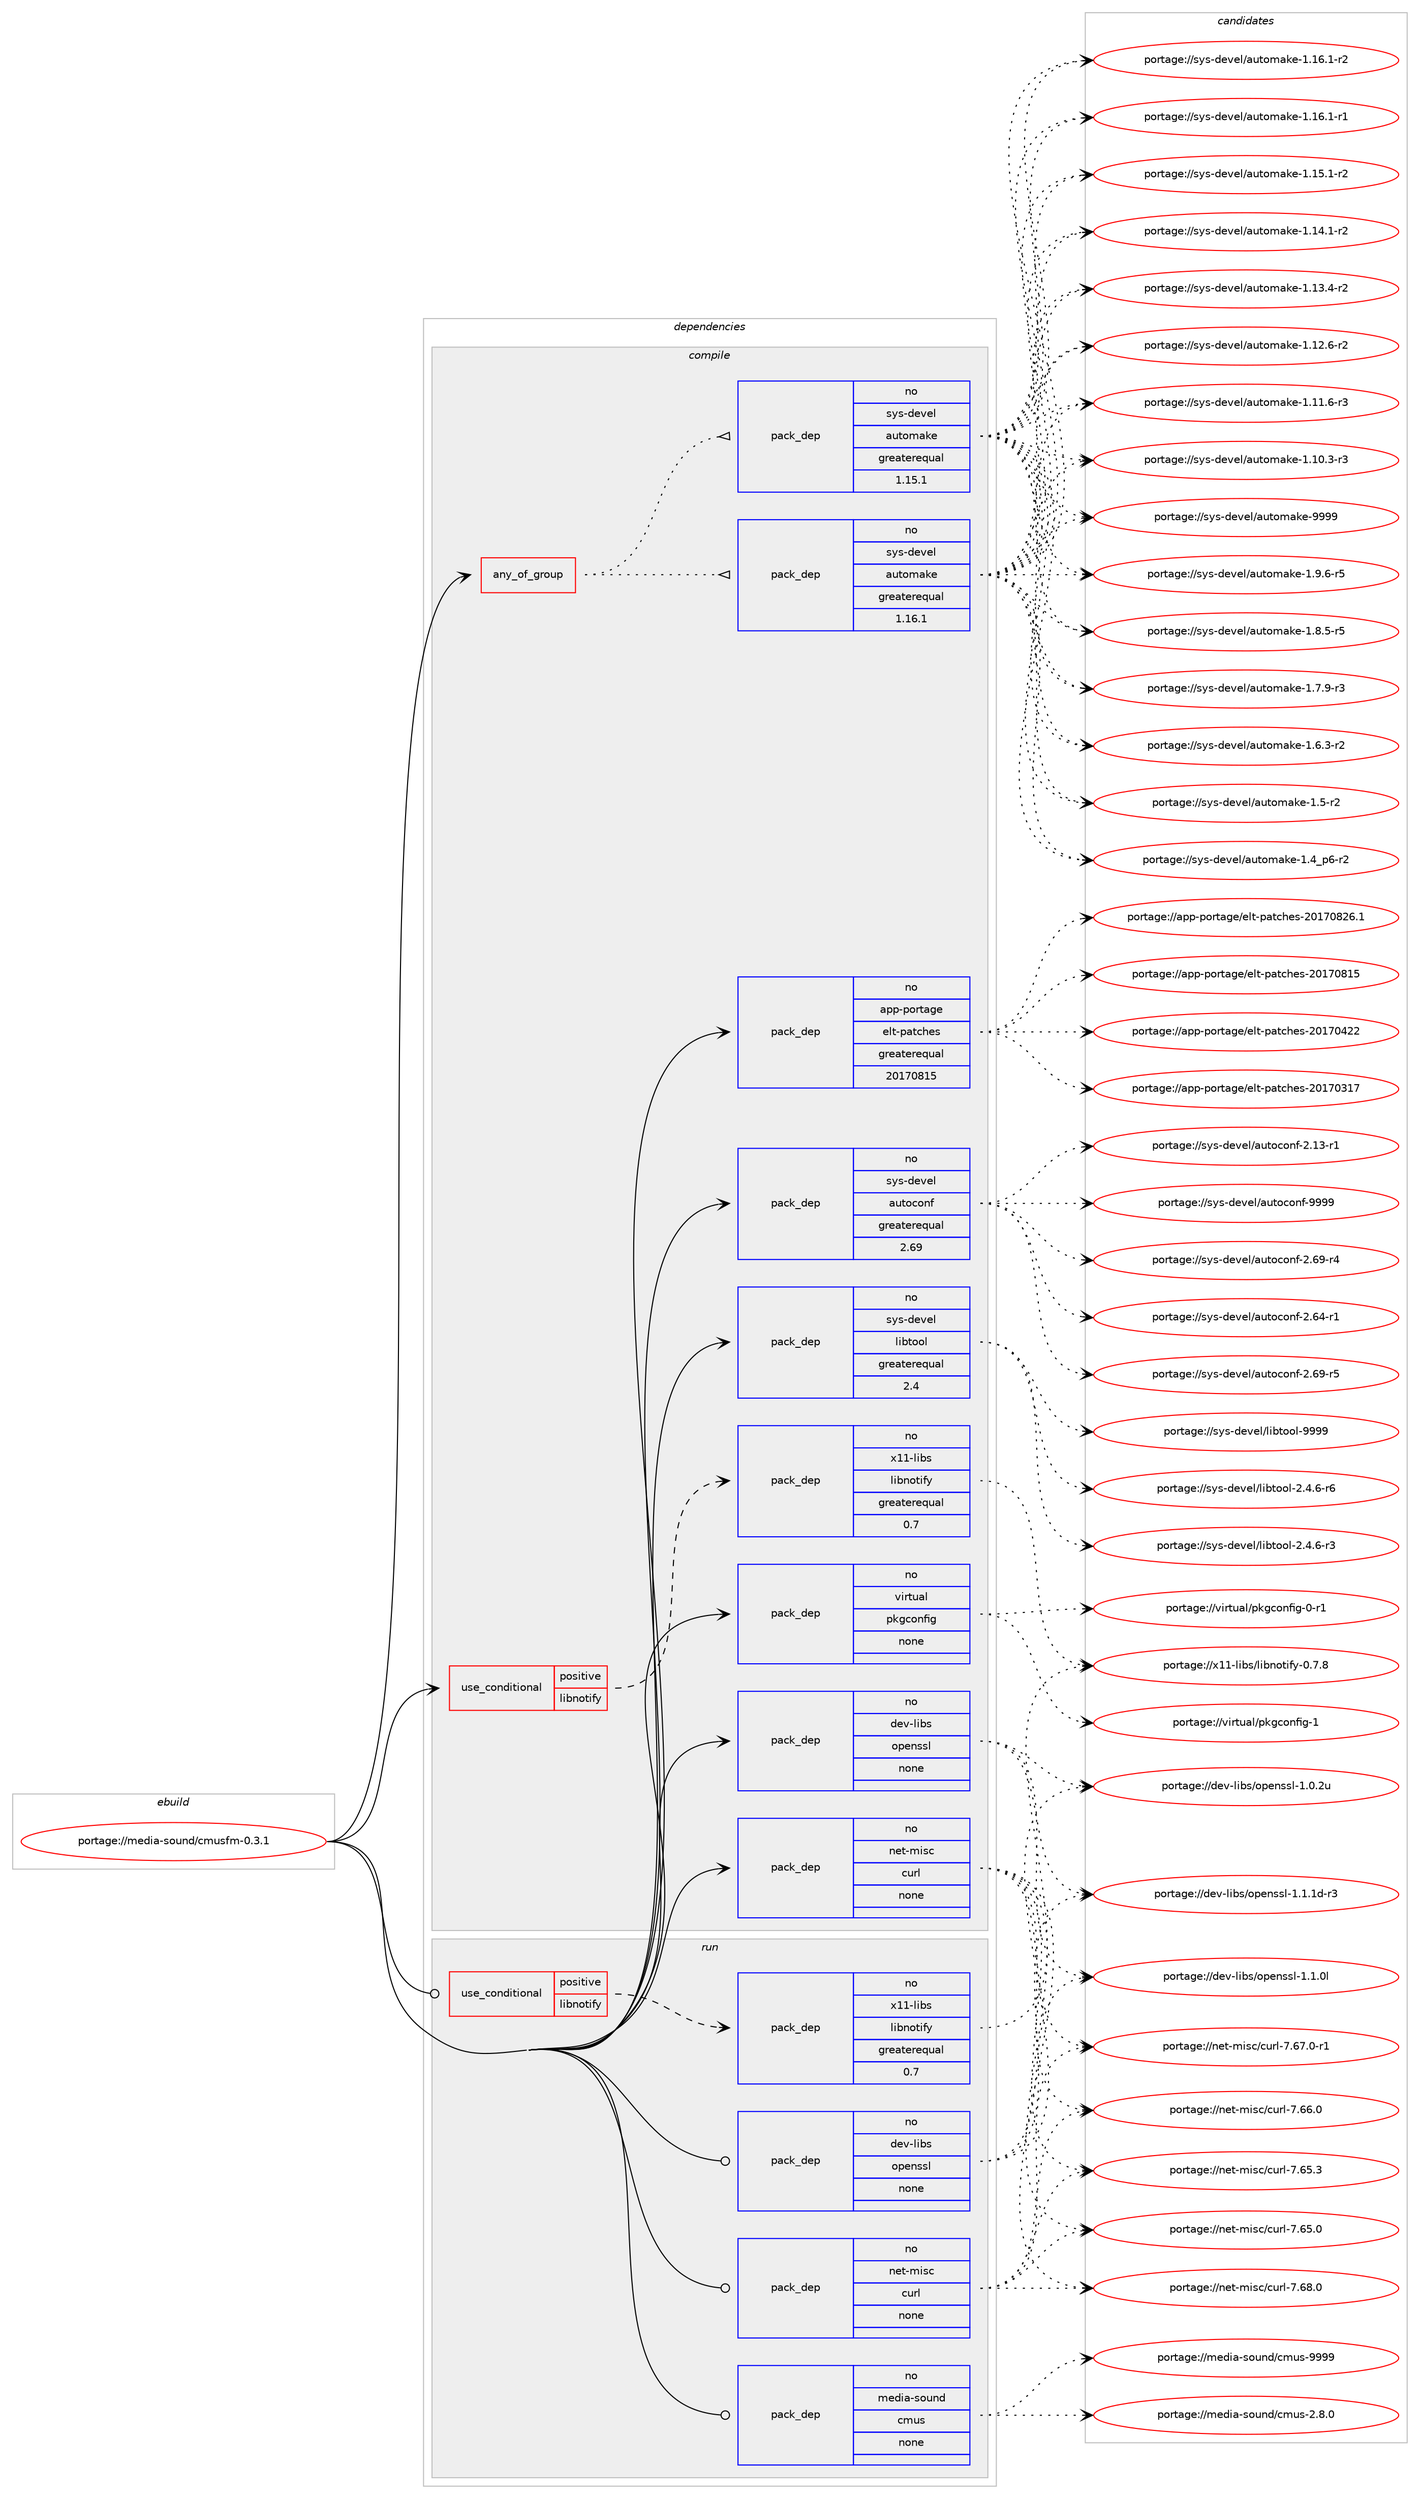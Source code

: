 digraph prolog {

# *************
# Graph options
# *************

newrank=true;
concentrate=true;
compound=true;
graph [rankdir=LR,fontname=Helvetica,fontsize=10,ranksep=1.5];#, ranksep=2.5, nodesep=0.2];
edge  [arrowhead=vee];
node  [fontname=Helvetica,fontsize=10];

# **********
# The ebuild
# **********

subgraph cluster_leftcol {
color=gray;
label=<<i>ebuild</i>>;
id [label="portage://media-sound/cmusfm-0.3.1", color=red, width=4, href="../media-sound/cmusfm-0.3.1.svg"];
}

# ****************
# The dependencies
# ****************

subgraph cluster_midcol {
color=gray;
label=<<i>dependencies</i>>;
subgraph cluster_compile {
fillcolor="#eeeeee";
style=filled;
label=<<i>compile</i>>;
subgraph any2836 {
dependency194721 [label=<<TABLE BORDER="0" CELLBORDER="1" CELLSPACING="0" CELLPADDING="4"><TR><TD CELLPADDING="10">any_of_group</TD></TR></TABLE>>, shape=none, color=red];subgraph pack147495 {
dependency194722 [label=<<TABLE BORDER="0" CELLBORDER="1" CELLSPACING="0" CELLPADDING="4" WIDTH="220"><TR><TD ROWSPAN="6" CELLPADDING="30">pack_dep</TD></TR><TR><TD WIDTH="110">no</TD></TR><TR><TD>sys-devel</TD></TR><TR><TD>automake</TD></TR><TR><TD>greaterequal</TD></TR><TR><TD>1.16.1</TD></TR></TABLE>>, shape=none, color=blue];
}
dependency194721:e -> dependency194722:w [weight=20,style="dotted",arrowhead="oinv"];
subgraph pack147496 {
dependency194723 [label=<<TABLE BORDER="0" CELLBORDER="1" CELLSPACING="0" CELLPADDING="4" WIDTH="220"><TR><TD ROWSPAN="6" CELLPADDING="30">pack_dep</TD></TR><TR><TD WIDTH="110">no</TD></TR><TR><TD>sys-devel</TD></TR><TR><TD>automake</TD></TR><TR><TD>greaterequal</TD></TR><TR><TD>1.15.1</TD></TR></TABLE>>, shape=none, color=blue];
}
dependency194721:e -> dependency194723:w [weight=20,style="dotted",arrowhead="oinv"];
}
id:e -> dependency194721:w [weight=20,style="solid",arrowhead="vee"];
subgraph cond44240 {
dependency194724 [label=<<TABLE BORDER="0" CELLBORDER="1" CELLSPACING="0" CELLPADDING="4"><TR><TD ROWSPAN="3" CELLPADDING="10">use_conditional</TD></TR><TR><TD>positive</TD></TR><TR><TD>libnotify</TD></TR></TABLE>>, shape=none, color=red];
subgraph pack147497 {
dependency194725 [label=<<TABLE BORDER="0" CELLBORDER="1" CELLSPACING="0" CELLPADDING="4" WIDTH="220"><TR><TD ROWSPAN="6" CELLPADDING="30">pack_dep</TD></TR><TR><TD WIDTH="110">no</TD></TR><TR><TD>x11-libs</TD></TR><TR><TD>libnotify</TD></TR><TR><TD>greaterequal</TD></TR><TR><TD>0.7</TD></TR></TABLE>>, shape=none, color=blue];
}
dependency194724:e -> dependency194725:w [weight=20,style="dashed",arrowhead="vee"];
}
id:e -> dependency194724:w [weight=20,style="solid",arrowhead="vee"];
subgraph pack147498 {
dependency194726 [label=<<TABLE BORDER="0" CELLBORDER="1" CELLSPACING="0" CELLPADDING="4" WIDTH="220"><TR><TD ROWSPAN="6" CELLPADDING="30">pack_dep</TD></TR><TR><TD WIDTH="110">no</TD></TR><TR><TD>app-portage</TD></TR><TR><TD>elt-patches</TD></TR><TR><TD>greaterequal</TD></TR><TR><TD>20170815</TD></TR></TABLE>>, shape=none, color=blue];
}
id:e -> dependency194726:w [weight=20,style="solid",arrowhead="vee"];
subgraph pack147499 {
dependency194727 [label=<<TABLE BORDER="0" CELLBORDER="1" CELLSPACING="0" CELLPADDING="4" WIDTH="220"><TR><TD ROWSPAN="6" CELLPADDING="30">pack_dep</TD></TR><TR><TD WIDTH="110">no</TD></TR><TR><TD>dev-libs</TD></TR><TR><TD>openssl</TD></TR><TR><TD>none</TD></TR><TR><TD></TD></TR></TABLE>>, shape=none, color=blue];
}
id:e -> dependency194727:w [weight=20,style="solid",arrowhead="vee"];
subgraph pack147500 {
dependency194728 [label=<<TABLE BORDER="0" CELLBORDER="1" CELLSPACING="0" CELLPADDING="4" WIDTH="220"><TR><TD ROWSPAN="6" CELLPADDING="30">pack_dep</TD></TR><TR><TD WIDTH="110">no</TD></TR><TR><TD>net-misc</TD></TR><TR><TD>curl</TD></TR><TR><TD>none</TD></TR><TR><TD></TD></TR></TABLE>>, shape=none, color=blue];
}
id:e -> dependency194728:w [weight=20,style="solid",arrowhead="vee"];
subgraph pack147501 {
dependency194729 [label=<<TABLE BORDER="0" CELLBORDER="1" CELLSPACING="0" CELLPADDING="4" WIDTH="220"><TR><TD ROWSPAN="6" CELLPADDING="30">pack_dep</TD></TR><TR><TD WIDTH="110">no</TD></TR><TR><TD>sys-devel</TD></TR><TR><TD>autoconf</TD></TR><TR><TD>greaterequal</TD></TR><TR><TD>2.69</TD></TR></TABLE>>, shape=none, color=blue];
}
id:e -> dependency194729:w [weight=20,style="solid",arrowhead="vee"];
subgraph pack147502 {
dependency194730 [label=<<TABLE BORDER="0" CELLBORDER="1" CELLSPACING="0" CELLPADDING="4" WIDTH="220"><TR><TD ROWSPAN="6" CELLPADDING="30">pack_dep</TD></TR><TR><TD WIDTH="110">no</TD></TR><TR><TD>sys-devel</TD></TR><TR><TD>libtool</TD></TR><TR><TD>greaterequal</TD></TR><TR><TD>2.4</TD></TR></TABLE>>, shape=none, color=blue];
}
id:e -> dependency194730:w [weight=20,style="solid",arrowhead="vee"];
subgraph pack147503 {
dependency194731 [label=<<TABLE BORDER="0" CELLBORDER="1" CELLSPACING="0" CELLPADDING="4" WIDTH="220"><TR><TD ROWSPAN="6" CELLPADDING="30">pack_dep</TD></TR><TR><TD WIDTH="110">no</TD></TR><TR><TD>virtual</TD></TR><TR><TD>pkgconfig</TD></TR><TR><TD>none</TD></TR><TR><TD></TD></TR></TABLE>>, shape=none, color=blue];
}
id:e -> dependency194731:w [weight=20,style="solid",arrowhead="vee"];
}
subgraph cluster_compileandrun {
fillcolor="#eeeeee";
style=filled;
label=<<i>compile and run</i>>;
}
subgraph cluster_run {
fillcolor="#eeeeee";
style=filled;
label=<<i>run</i>>;
subgraph cond44241 {
dependency194732 [label=<<TABLE BORDER="0" CELLBORDER="1" CELLSPACING="0" CELLPADDING="4"><TR><TD ROWSPAN="3" CELLPADDING="10">use_conditional</TD></TR><TR><TD>positive</TD></TR><TR><TD>libnotify</TD></TR></TABLE>>, shape=none, color=red];
subgraph pack147504 {
dependency194733 [label=<<TABLE BORDER="0" CELLBORDER="1" CELLSPACING="0" CELLPADDING="4" WIDTH="220"><TR><TD ROWSPAN="6" CELLPADDING="30">pack_dep</TD></TR><TR><TD WIDTH="110">no</TD></TR><TR><TD>x11-libs</TD></TR><TR><TD>libnotify</TD></TR><TR><TD>greaterequal</TD></TR><TR><TD>0.7</TD></TR></TABLE>>, shape=none, color=blue];
}
dependency194732:e -> dependency194733:w [weight=20,style="dashed",arrowhead="vee"];
}
id:e -> dependency194732:w [weight=20,style="solid",arrowhead="odot"];
subgraph pack147505 {
dependency194734 [label=<<TABLE BORDER="0" CELLBORDER="1" CELLSPACING="0" CELLPADDING="4" WIDTH="220"><TR><TD ROWSPAN="6" CELLPADDING="30">pack_dep</TD></TR><TR><TD WIDTH="110">no</TD></TR><TR><TD>dev-libs</TD></TR><TR><TD>openssl</TD></TR><TR><TD>none</TD></TR><TR><TD></TD></TR></TABLE>>, shape=none, color=blue];
}
id:e -> dependency194734:w [weight=20,style="solid",arrowhead="odot"];
subgraph pack147506 {
dependency194735 [label=<<TABLE BORDER="0" CELLBORDER="1" CELLSPACING="0" CELLPADDING="4" WIDTH="220"><TR><TD ROWSPAN="6" CELLPADDING="30">pack_dep</TD></TR><TR><TD WIDTH="110">no</TD></TR><TR><TD>media-sound</TD></TR><TR><TD>cmus</TD></TR><TR><TD>none</TD></TR><TR><TD></TD></TR></TABLE>>, shape=none, color=blue];
}
id:e -> dependency194735:w [weight=20,style="solid",arrowhead="odot"];
subgraph pack147507 {
dependency194736 [label=<<TABLE BORDER="0" CELLBORDER="1" CELLSPACING="0" CELLPADDING="4" WIDTH="220"><TR><TD ROWSPAN="6" CELLPADDING="30">pack_dep</TD></TR><TR><TD WIDTH="110">no</TD></TR><TR><TD>net-misc</TD></TR><TR><TD>curl</TD></TR><TR><TD>none</TD></TR><TR><TD></TD></TR></TABLE>>, shape=none, color=blue];
}
id:e -> dependency194736:w [weight=20,style="solid",arrowhead="odot"];
}
}

# **************
# The candidates
# **************

subgraph cluster_choices {
rank=same;
color=gray;
label=<<i>candidates</i>>;

subgraph choice147495 {
color=black;
nodesep=1;
choice115121115451001011181011084797117116111109971071014557575757 [label="portage://sys-devel/automake-9999", color=red, width=4,href="../sys-devel/automake-9999.svg"];
choice115121115451001011181011084797117116111109971071014549465746544511453 [label="portage://sys-devel/automake-1.9.6-r5", color=red, width=4,href="../sys-devel/automake-1.9.6-r5.svg"];
choice115121115451001011181011084797117116111109971071014549465646534511453 [label="portage://sys-devel/automake-1.8.5-r5", color=red, width=4,href="../sys-devel/automake-1.8.5-r5.svg"];
choice115121115451001011181011084797117116111109971071014549465546574511451 [label="portage://sys-devel/automake-1.7.9-r3", color=red, width=4,href="../sys-devel/automake-1.7.9-r3.svg"];
choice115121115451001011181011084797117116111109971071014549465446514511450 [label="portage://sys-devel/automake-1.6.3-r2", color=red, width=4,href="../sys-devel/automake-1.6.3-r2.svg"];
choice11512111545100101118101108479711711611110997107101454946534511450 [label="portage://sys-devel/automake-1.5-r2", color=red, width=4,href="../sys-devel/automake-1.5-r2.svg"];
choice115121115451001011181011084797117116111109971071014549465295112544511450 [label="portage://sys-devel/automake-1.4_p6-r2", color=red, width=4,href="../sys-devel/automake-1.4_p6-r2.svg"];
choice11512111545100101118101108479711711611110997107101454946495446494511450 [label="portage://sys-devel/automake-1.16.1-r2", color=red, width=4,href="../sys-devel/automake-1.16.1-r2.svg"];
choice11512111545100101118101108479711711611110997107101454946495446494511449 [label="portage://sys-devel/automake-1.16.1-r1", color=red, width=4,href="../sys-devel/automake-1.16.1-r1.svg"];
choice11512111545100101118101108479711711611110997107101454946495346494511450 [label="portage://sys-devel/automake-1.15.1-r2", color=red, width=4,href="../sys-devel/automake-1.15.1-r2.svg"];
choice11512111545100101118101108479711711611110997107101454946495246494511450 [label="portage://sys-devel/automake-1.14.1-r2", color=red, width=4,href="../sys-devel/automake-1.14.1-r2.svg"];
choice11512111545100101118101108479711711611110997107101454946495146524511450 [label="portage://sys-devel/automake-1.13.4-r2", color=red, width=4,href="../sys-devel/automake-1.13.4-r2.svg"];
choice11512111545100101118101108479711711611110997107101454946495046544511450 [label="portage://sys-devel/automake-1.12.6-r2", color=red, width=4,href="../sys-devel/automake-1.12.6-r2.svg"];
choice11512111545100101118101108479711711611110997107101454946494946544511451 [label="portage://sys-devel/automake-1.11.6-r3", color=red, width=4,href="../sys-devel/automake-1.11.6-r3.svg"];
choice11512111545100101118101108479711711611110997107101454946494846514511451 [label="portage://sys-devel/automake-1.10.3-r3", color=red, width=4,href="../sys-devel/automake-1.10.3-r3.svg"];
dependency194722:e -> choice115121115451001011181011084797117116111109971071014557575757:w [style=dotted,weight="100"];
dependency194722:e -> choice115121115451001011181011084797117116111109971071014549465746544511453:w [style=dotted,weight="100"];
dependency194722:e -> choice115121115451001011181011084797117116111109971071014549465646534511453:w [style=dotted,weight="100"];
dependency194722:e -> choice115121115451001011181011084797117116111109971071014549465546574511451:w [style=dotted,weight="100"];
dependency194722:e -> choice115121115451001011181011084797117116111109971071014549465446514511450:w [style=dotted,weight="100"];
dependency194722:e -> choice11512111545100101118101108479711711611110997107101454946534511450:w [style=dotted,weight="100"];
dependency194722:e -> choice115121115451001011181011084797117116111109971071014549465295112544511450:w [style=dotted,weight="100"];
dependency194722:e -> choice11512111545100101118101108479711711611110997107101454946495446494511450:w [style=dotted,weight="100"];
dependency194722:e -> choice11512111545100101118101108479711711611110997107101454946495446494511449:w [style=dotted,weight="100"];
dependency194722:e -> choice11512111545100101118101108479711711611110997107101454946495346494511450:w [style=dotted,weight="100"];
dependency194722:e -> choice11512111545100101118101108479711711611110997107101454946495246494511450:w [style=dotted,weight="100"];
dependency194722:e -> choice11512111545100101118101108479711711611110997107101454946495146524511450:w [style=dotted,weight="100"];
dependency194722:e -> choice11512111545100101118101108479711711611110997107101454946495046544511450:w [style=dotted,weight="100"];
dependency194722:e -> choice11512111545100101118101108479711711611110997107101454946494946544511451:w [style=dotted,weight="100"];
dependency194722:e -> choice11512111545100101118101108479711711611110997107101454946494846514511451:w [style=dotted,weight="100"];
}
subgraph choice147496 {
color=black;
nodesep=1;
choice115121115451001011181011084797117116111109971071014557575757 [label="portage://sys-devel/automake-9999", color=red, width=4,href="../sys-devel/automake-9999.svg"];
choice115121115451001011181011084797117116111109971071014549465746544511453 [label="portage://sys-devel/automake-1.9.6-r5", color=red, width=4,href="../sys-devel/automake-1.9.6-r5.svg"];
choice115121115451001011181011084797117116111109971071014549465646534511453 [label="portage://sys-devel/automake-1.8.5-r5", color=red, width=4,href="../sys-devel/automake-1.8.5-r5.svg"];
choice115121115451001011181011084797117116111109971071014549465546574511451 [label="portage://sys-devel/automake-1.7.9-r3", color=red, width=4,href="../sys-devel/automake-1.7.9-r3.svg"];
choice115121115451001011181011084797117116111109971071014549465446514511450 [label="portage://sys-devel/automake-1.6.3-r2", color=red, width=4,href="../sys-devel/automake-1.6.3-r2.svg"];
choice11512111545100101118101108479711711611110997107101454946534511450 [label="portage://sys-devel/automake-1.5-r2", color=red, width=4,href="../sys-devel/automake-1.5-r2.svg"];
choice115121115451001011181011084797117116111109971071014549465295112544511450 [label="portage://sys-devel/automake-1.4_p6-r2", color=red, width=4,href="../sys-devel/automake-1.4_p6-r2.svg"];
choice11512111545100101118101108479711711611110997107101454946495446494511450 [label="portage://sys-devel/automake-1.16.1-r2", color=red, width=4,href="../sys-devel/automake-1.16.1-r2.svg"];
choice11512111545100101118101108479711711611110997107101454946495446494511449 [label="portage://sys-devel/automake-1.16.1-r1", color=red, width=4,href="../sys-devel/automake-1.16.1-r1.svg"];
choice11512111545100101118101108479711711611110997107101454946495346494511450 [label="portage://sys-devel/automake-1.15.1-r2", color=red, width=4,href="../sys-devel/automake-1.15.1-r2.svg"];
choice11512111545100101118101108479711711611110997107101454946495246494511450 [label="portage://sys-devel/automake-1.14.1-r2", color=red, width=4,href="../sys-devel/automake-1.14.1-r2.svg"];
choice11512111545100101118101108479711711611110997107101454946495146524511450 [label="portage://sys-devel/automake-1.13.4-r2", color=red, width=4,href="../sys-devel/automake-1.13.4-r2.svg"];
choice11512111545100101118101108479711711611110997107101454946495046544511450 [label="portage://sys-devel/automake-1.12.6-r2", color=red, width=4,href="../sys-devel/automake-1.12.6-r2.svg"];
choice11512111545100101118101108479711711611110997107101454946494946544511451 [label="portage://sys-devel/automake-1.11.6-r3", color=red, width=4,href="../sys-devel/automake-1.11.6-r3.svg"];
choice11512111545100101118101108479711711611110997107101454946494846514511451 [label="portage://sys-devel/automake-1.10.3-r3", color=red, width=4,href="../sys-devel/automake-1.10.3-r3.svg"];
dependency194723:e -> choice115121115451001011181011084797117116111109971071014557575757:w [style=dotted,weight="100"];
dependency194723:e -> choice115121115451001011181011084797117116111109971071014549465746544511453:w [style=dotted,weight="100"];
dependency194723:e -> choice115121115451001011181011084797117116111109971071014549465646534511453:w [style=dotted,weight="100"];
dependency194723:e -> choice115121115451001011181011084797117116111109971071014549465546574511451:w [style=dotted,weight="100"];
dependency194723:e -> choice115121115451001011181011084797117116111109971071014549465446514511450:w [style=dotted,weight="100"];
dependency194723:e -> choice11512111545100101118101108479711711611110997107101454946534511450:w [style=dotted,weight="100"];
dependency194723:e -> choice115121115451001011181011084797117116111109971071014549465295112544511450:w [style=dotted,weight="100"];
dependency194723:e -> choice11512111545100101118101108479711711611110997107101454946495446494511450:w [style=dotted,weight="100"];
dependency194723:e -> choice11512111545100101118101108479711711611110997107101454946495446494511449:w [style=dotted,weight="100"];
dependency194723:e -> choice11512111545100101118101108479711711611110997107101454946495346494511450:w [style=dotted,weight="100"];
dependency194723:e -> choice11512111545100101118101108479711711611110997107101454946495246494511450:w [style=dotted,weight="100"];
dependency194723:e -> choice11512111545100101118101108479711711611110997107101454946495146524511450:w [style=dotted,weight="100"];
dependency194723:e -> choice11512111545100101118101108479711711611110997107101454946495046544511450:w [style=dotted,weight="100"];
dependency194723:e -> choice11512111545100101118101108479711711611110997107101454946494946544511451:w [style=dotted,weight="100"];
dependency194723:e -> choice11512111545100101118101108479711711611110997107101454946494846514511451:w [style=dotted,weight="100"];
}
subgraph choice147497 {
color=black;
nodesep=1;
choice120494945108105981154710810598110111116105102121454846554656 [label="portage://x11-libs/libnotify-0.7.8", color=red, width=4,href="../x11-libs/libnotify-0.7.8.svg"];
dependency194725:e -> choice120494945108105981154710810598110111116105102121454846554656:w [style=dotted,weight="100"];
}
subgraph choice147498 {
color=black;
nodesep=1;
choice971121124511211111411697103101471011081164511297116991041011154550484955485650544649 [label="portage://app-portage/elt-patches-20170826.1", color=red, width=4,href="../app-portage/elt-patches-20170826.1.svg"];
choice97112112451121111141169710310147101108116451129711699104101115455048495548564953 [label="portage://app-portage/elt-patches-20170815", color=red, width=4,href="../app-portage/elt-patches-20170815.svg"];
choice97112112451121111141169710310147101108116451129711699104101115455048495548525050 [label="portage://app-portage/elt-patches-20170422", color=red, width=4,href="../app-portage/elt-patches-20170422.svg"];
choice97112112451121111141169710310147101108116451129711699104101115455048495548514955 [label="portage://app-portage/elt-patches-20170317", color=red, width=4,href="../app-portage/elt-patches-20170317.svg"];
dependency194726:e -> choice971121124511211111411697103101471011081164511297116991041011154550484955485650544649:w [style=dotted,weight="100"];
dependency194726:e -> choice97112112451121111141169710310147101108116451129711699104101115455048495548564953:w [style=dotted,weight="100"];
dependency194726:e -> choice97112112451121111141169710310147101108116451129711699104101115455048495548525050:w [style=dotted,weight="100"];
dependency194726:e -> choice97112112451121111141169710310147101108116451129711699104101115455048495548514955:w [style=dotted,weight="100"];
}
subgraph choice147499 {
color=black;
nodesep=1;
choice1001011184510810598115471111121011101151151084549464946491004511451 [label="portage://dev-libs/openssl-1.1.1d-r3", color=red, width=4,href="../dev-libs/openssl-1.1.1d-r3.svg"];
choice100101118451081059811547111112101110115115108454946494648108 [label="portage://dev-libs/openssl-1.1.0l", color=red, width=4,href="../dev-libs/openssl-1.1.0l.svg"];
choice100101118451081059811547111112101110115115108454946484650117 [label="portage://dev-libs/openssl-1.0.2u", color=red, width=4,href="../dev-libs/openssl-1.0.2u.svg"];
dependency194727:e -> choice1001011184510810598115471111121011101151151084549464946491004511451:w [style=dotted,weight="100"];
dependency194727:e -> choice100101118451081059811547111112101110115115108454946494648108:w [style=dotted,weight="100"];
dependency194727:e -> choice100101118451081059811547111112101110115115108454946484650117:w [style=dotted,weight="100"];
}
subgraph choice147500 {
color=black;
nodesep=1;
choice1101011164510910511599479911711410845554654564648 [label="portage://net-misc/curl-7.68.0", color=red, width=4,href="../net-misc/curl-7.68.0.svg"];
choice11010111645109105115994799117114108455546545546484511449 [label="portage://net-misc/curl-7.67.0-r1", color=red, width=4,href="../net-misc/curl-7.67.0-r1.svg"];
choice1101011164510910511599479911711410845554654544648 [label="portage://net-misc/curl-7.66.0", color=red, width=4,href="../net-misc/curl-7.66.0.svg"];
choice1101011164510910511599479911711410845554654534651 [label="portage://net-misc/curl-7.65.3", color=red, width=4,href="../net-misc/curl-7.65.3.svg"];
choice1101011164510910511599479911711410845554654534648 [label="portage://net-misc/curl-7.65.0", color=red, width=4,href="../net-misc/curl-7.65.0.svg"];
dependency194728:e -> choice1101011164510910511599479911711410845554654564648:w [style=dotted,weight="100"];
dependency194728:e -> choice11010111645109105115994799117114108455546545546484511449:w [style=dotted,weight="100"];
dependency194728:e -> choice1101011164510910511599479911711410845554654544648:w [style=dotted,weight="100"];
dependency194728:e -> choice1101011164510910511599479911711410845554654534651:w [style=dotted,weight="100"];
dependency194728:e -> choice1101011164510910511599479911711410845554654534648:w [style=dotted,weight="100"];
}
subgraph choice147501 {
color=black;
nodesep=1;
choice115121115451001011181011084797117116111991111101024557575757 [label="portage://sys-devel/autoconf-9999", color=red, width=4,href="../sys-devel/autoconf-9999.svg"];
choice1151211154510010111810110847971171161119911111010245504654574511453 [label="portage://sys-devel/autoconf-2.69-r5", color=red, width=4,href="../sys-devel/autoconf-2.69-r5.svg"];
choice1151211154510010111810110847971171161119911111010245504654574511452 [label="portage://sys-devel/autoconf-2.69-r4", color=red, width=4,href="../sys-devel/autoconf-2.69-r4.svg"];
choice1151211154510010111810110847971171161119911111010245504654524511449 [label="portage://sys-devel/autoconf-2.64-r1", color=red, width=4,href="../sys-devel/autoconf-2.64-r1.svg"];
choice1151211154510010111810110847971171161119911111010245504649514511449 [label="portage://sys-devel/autoconf-2.13-r1", color=red, width=4,href="../sys-devel/autoconf-2.13-r1.svg"];
dependency194729:e -> choice115121115451001011181011084797117116111991111101024557575757:w [style=dotted,weight="100"];
dependency194729:e -> choice1151211154510010111810110847971171161119911111010245504654574511453:w [style=dotted,weight="100"];
dependency194729:e -> choice1151211154510010111810110847971171161119911111010245504654574511452:w [style=dotted,weight="100"];
dependency194729:e -> choice1151211154510010111810110847971171161119911111010245504654524511449:w [style=dotted,weight="100"];
dependency194729:e -> choice1151211154510010111810110847971171161119911111010245504649514511449:w [style=dotted,weight="100"];
}
subgraph choice147502 {
color=black;
nodesep=1;
choice1151211154510010111810110847108105981161111111084557575757 [label="portage://sys-devel/libtool-9999", color=red, width=4,href="../sys-devel/libtool-9999.svg"];
choice1151211154510010111810110847108105981161111111084550465246544511454 [label="portage://sys-devel/libtool-2.4.6-r6", color=red, width=4,href="../sys-devel/libtool-2.4.6-r6.svg"];
choice1151211154510010111810110847108105981161111111084550465246544511451 [label="portage://sys-devel/libtool-2.4.6-r3", color=red, width=4,href="../sys-devel/libtool-2.4.6-r3.svg"];
dependency194730:e -> choice1151211154510010111810110847108105981161111111084557575757:w [style=dotted,weight="100"];
dependency194730:e -> choice1151211154510010111810110847108105981161111111084550465246544511454:w [style=dotted,weight="100"];
dependency194730:e -> choice1151211154510010111810110847108105981161111111084550465246544511451:w [style=dotted,weight="100"];
}
subgraph choice147503 {
color=black;
nodesep=1;
choice1181051141161179710847112107103991111101021051034549 [label="portage://virtual/pkgconfig-1", color=red, width=4,href="../virtual/pkgconfig-1.svg"];
choice11810511411611797108471121071039911111010210510345484511449 [label="portage://virtual/pkgconfig-0-r1", color=red, width=4,href="../virtual/pkgconfig-0-r1.svg"];
dependency194731:e -> choice1181051141161179710847112107103991111101021051034549:w [style=dotted,weight="100"];
dependency194731:e -> choice11810511411611797108471121071039911111010210510345484511449:w [style=dotted,weight="100"];
}
subgraph choice147504 {
color=black;
nodesep=1;
choice120494945108105981154710810598110111116105102121454846554656 [label="portage://x11-libs/libnotify-0.7.8", color=red, width=4,href="../x11-libs/libnotify-0.7.8.svg"];
dependency194733:e -> choice120494945108105981154710810598110111116105102121454846554656:w [style=dotted,weight="100"];
}
subgraph choice147505 {
color=black;
nodesep=1;
choice1001011184510810598115471111121011101151151084549464946491004511451 [label="portage://dev-libs/openssl-1.1.1d-r3", color=red, width=4,href="../dev-libs/openssl-1.1.1d-r3.svg"];
choice100101118451081059811547111112101110115115108454946494648108 [label="portage://dev-libs/openssl-1.1.0l", color=red, width=4,href="../dev-libs/openssl-1.1.0l.svg"];
choice100101118451081059811547111112101110115115108454946484650117 [label="portage://dev-libs/openssl-1.0.2u", color=red, width=4,href="../dev-libs/openssl-1.0.2u.svg"];
dependency194734:e -> choice1001011184510810598115471111121011101151151084549464946491004511451:w [style=dotted,weight="100"];
dependency194734:e -> choice100101118451081059811547111112101110115115108454946494648108:w [style=dotted,weight="100"];
dependency194734:e -> choice100101118451081059811547111112101110115115108454946484650117:w [style=dotted,weight="100"];
}
subgraph choice147506 {
color=black;
nodesep=1;
choice109101100105974511511111711010047991091171154557575757 [label="portage://media-sound/cmus-9999", color=red, width=4,href="../media-sound/cmus-9999.svg"];
choice10910110010597451151111171101004799109117115455046564648 [label="portage://media-sound/cmus-2.8.0", color=red, width=4,href="../media-sound/cmus-2.8.0.svg"];
dependency194735:e -> choice109101100105974511511111711010047991091171154557575757:w [style=dotted,weight="100"];
dependency194735:e -> choice10910110010597451151111171101004799109117115455046564648:w [style=dotted,weight="100"];
}
subgraph choice147507 {
color=black;
nodesep=1;
choice1101011164510910511599479911711410845554654564648 [label="portage://net-misc/curl-7.68.0", color=red, width=4,href="../net-misc/curl-7.68.0.svg"];
choice11010111645109105115994799117114108455546545546484511449 [label="portage://net-misc/curl-7.67.0-r1", color=red, width=4,href="../net-misc/curl-7.67.0-r1.svg"];
choice1101011164510910511599479911711410845554654544648 [label="portage://net-misc/curl-7.66.0", color=red, width=4,href="../net-misc/curl-7.66.0.svg"];
choice1101011164510910511599479911711410845554654534651 [label="portage://net-misc/curl-7.65.3", color=red, width=4,href="../net-misc/curl-7.65.3.svg"];
choice1101011164510910511599479911711410845554654534648 [label="portage://net-misc/curl-7.65.0", color=red, width=4,href="../net-misc/curl-7.65.0.svg"];
dependency194736:e -> choice1101011164510910511599479911711410845554654564648:w [style=dotted,weight="100"];
dependency194736:e -> choice11010111645109105115994799117114108455546545546484511449:w [style=dotted,weight="100"];
dependency194736:e -> choice1101011164510910511599479911711410845554654544648:w [style=dotted,weight="100"];
dependency194736:e -> choice1101011164510910511599479911711410845554654534651:w [style=dotted,weight="100"];
dependency194736:e -> choice1101011164510910511599479911711410845554654534648:w [style=dotted,weight="100"];
}
}

}
